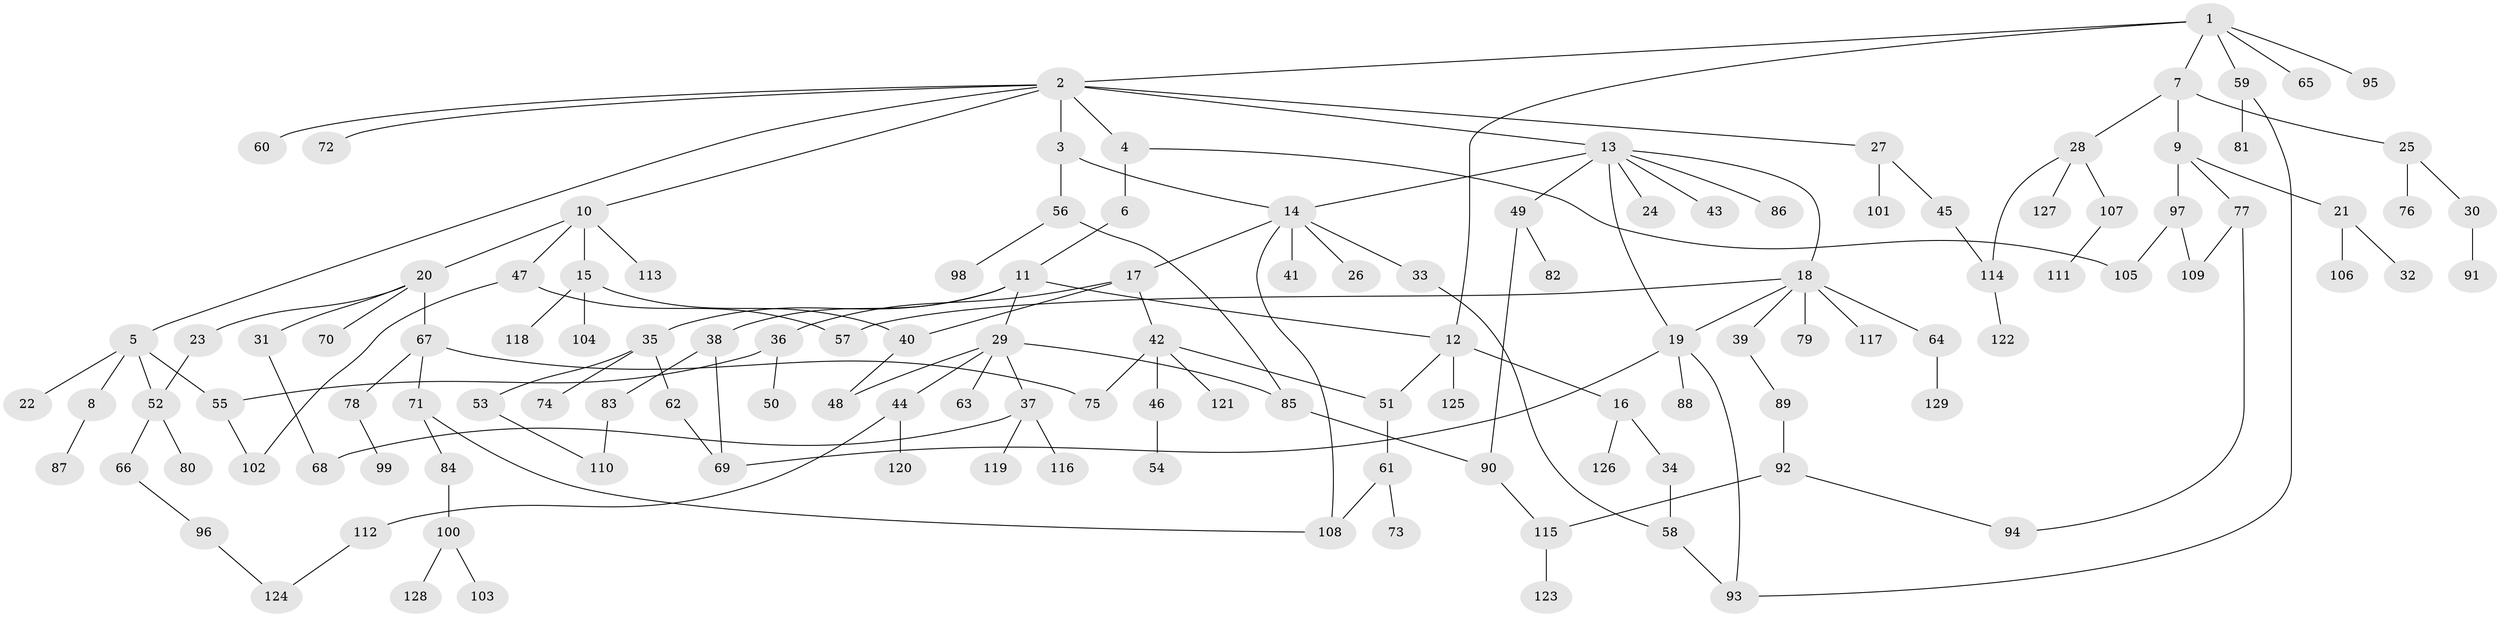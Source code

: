 // Generated by graph-tools (version 1.1) at 2025/49/03/09/25 03:49:27]
// undirected, 129 vertices, 156 edges
graph export_dot {
graph [start="1"]
  node [color=gray90,style=filled];
  1;
  2;
  3;
  4;
  5;
  6;
  7;
  8;
  9;
  10;
  11;
  12;
  13;
  14;
  15;
  16;
  17;
  18;
  19;
  20;
  21;
  22;
  23;
  24;
  25;
  26;
  27;
  28;
  29;
  30;
  31;
  32;
  33;
  34;
  35;
  36;
  37;
  38;
  39;
  40;
  41;
  42;
  43;
  44;
  45;
  46;
  47;
  48;
  49;
  50;
  51;
  52;
  53;
  54;
  55;
  56;
  57;
  58;
  59;
  60;
  61;
  62;
  63;
  64;
  65;
  66;
  67;
  68;
  69;
  70;
  71;
  72;
  73;
  74;
  75;
  76;
  77;
  78;
  79;
  80;
  81;
  82;
  83;
  84;
  85;
  86;
  87;
  88;
  89;
  90;
  91;
  92;
  93;
  94;
  95;
  96;
  97;
  98;
  99;
  100;
  101;
  102;
  103;
  104;
  105;
  106;
  107;
  108;
  109;
  110;
  111;
  112;
  113;
  114;
  115;
  116;
  117;
  118;
  119;
  120;
  121;
  122;
  123;
  124;
  125;
  126;
  127;
  128;
  129;
  1 -- 2;
  1 -- 7;
  1 -- 59;
  1 -- 65;
  1 -- 95;
  1 -- 12;
  2 -- 3;
  2 -- 4;
  2 -- 5;
  2 -- 10;
  2 -- 13;
  2 -- 27;
  2 -- 60;
  2 -- 72;
  3 -- 14;
  3 -- 56;
  4 -- 6;
  4 -- 105;
  5 -- 8;
  5 -- 22;
  5 -- 52;
  5 -- 55;
  6 -- 11;
  7 -- 9;
  7 -- 25;
  7 -- 28;
  8 -- 87;
  9 -- 21;
  9 -- 77;
  9 -- 97;
  10 -- 15;
  10 -- 20;
  10 -- 47;
  10 -- 113;
  11 -- 12;
  11 -- 29;
  11 -- 35;
  11 -- 38;
  12 -- 16;
  12 -- 125;
  12 -- 51;
  13 -- 18;
  13 -- 19;
  13 -- 24;
  13 -- 43;
  13 -- 49;
  13 -- 86;
  13 -- 14;
  14 -- 17;
  14 -- 26;
  14 -- 33;
  14 -- 41;
  14 -- 108;
  15 -- 40;
  15 -- 104;
  15 -- 118;
  16 -- 34;
  16 -- 126;
  17 -- 36;
  17 -- 42;
  17 -- 40;
  18 -- 39;
  18 -- 64;
  18 -- 79;
  18 -- 117;
  18 -- 57;
  18 -- 19;
  19 -- 69;
  19 -- 88;
  19 -- 93;
  20 -- 23;
  20 -- 31;
  20 -- 67;
  20 -- 70;
  21 -- 32;
  21 -- 106;
  23 -- 52;
  25 -- 30;
  25 -- 76;
  27 -- 45;
  27 -- 101;
  28 -- 107;
  28 -- 114;
  28 -- 127;
  29 -- 37;
  29 -- 44;
  29 -- 63;
  29 -- 85;
  29 -- 48;
  30 -- 91;
  31 -- 68;
  33 -- 58;
  34 -- 58;
  35 -- 53;
  35 -- 62;
  35 -- 74;
  36 -- 50;
  36 -- 55;
  37 -- 68;
  37 -- 116;
  37 -- 119;
  38 -- 83;
  38 -- 69;
  39 -- 89;
  40 -- 48;
  42 -- 46;
  42 -- 51;
  42 -- 121;
  42 -- 75;
  44 -- 112;
  44 -- 120;
  45 -- 114;
  46 -- 54;
  47 -- 57;
  47 -- 102;
  49 -- 82;
  49 -- 90;
  51 -- 61;
  52 -- 66;
  52 -- 80;
  53 -- 110;
  55 -- 102;
  56 -- 85;
  56 -- 98;
  58 -- 93;
  59 -- 81;
  59 -- 93;
  61 -- 73;
  61 -- 108;
  62 -- 69;
  64 -- 129;
  66 -- 96;
  67 -- 71;
  67 -- 75;
  67 -- 78;
  71 -- 84;
  71 -- 108;
  77 -- 94;
  77 -- 109;
  78 -- 99;
  83 -- 110;
  84 -- 100;
  85 -- 90;
  89 -- 92;
  90 -- 115;
  92 -- 115;
  92 -- 94;
  96 -- 124;
  97 -- 109;
  97 -- 105;
  100 -- 103;
  100 -- 128;
  107 -- 111;
  112 -- 124;
  114 -- 122;
  115 -- 123;
}

